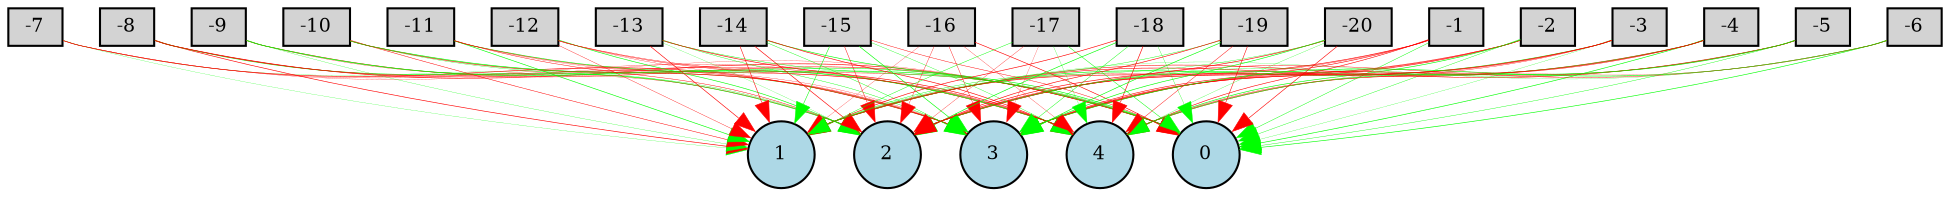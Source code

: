 digraph {
	node [fontsize=9 height=0.2 shape=circle width=0.2]
	-1 [fillcolor=lightgray shape=box style=filled]
	-2 [fillcolor=lightgray shape=box style=filled]
	-3 [fillcolor=lightgray shape=box style=filled]
	-4 [fillcolor=lightgray shape=box style=filled]
	-5 [fillcolor=lightgray shape=box style=filled]
	-6 [fillcolor=lightgray shape=box style=filled]
	-7 [fillcolor=lightgray shape=box style=filled]
	-8 [fillcolor=lightgray shape=box style=filled]
	-9 [fillcolor=lightgray shape=box style=filled]
	-10 [fillcolor=lightgray shape=box style=filled]
	-11 [fillcolor=lightgray shape=box style=filled]
	-12 [fillcolor=lightgray shape=box style=filled]
	-13 [fillcolor=lightgray shape=box style=filled]
	-14 [fillcolor=lightgray shape=box style=filled]
	-15 [fillcolor=lightgray shape=box style=filled]
	-16 [fillcolor=lightgray shape=box style=filled]
	-17 [fillcolor=lightgray shape=box style=filled]
	-18 [fillcolor=lightgray shape=box style=filled]
	-19 [fillcolor=lightgray shape=box style=filled]
	-20 [fillcolor=lightgray shape=box style=filled]
	0 [fillcolor=lightblue style=filled]
	1 [fillcolor=lightblue style=filled]
	2 [fillcolor=lightblue style=filled]
	3 [fillcolor=lightblue style=filled]
	4 [fillcolor=lightblue style=filled]
	-1 -> 0 [color=green penwidth=0.21534304486067857 style=solid]
	-1 -> 1 [color=red penwidth=0.30000000000000004 style=solid]
	-1 -> 2 [color=red penwidth=0.16654676548132058 style=solid]
	-1 -> 3 [color=red penwidth=0.27801153422223435 style=solid]
	-1 -> 4 [color=red penwidth=0.2817075215563508 style=solid]
	-2 -> 0 [color=green penwidth=0.18527007360086584 style=solid]
	-2 -> 1 [color=red penwidth=0.14634082511869384 style=solid]
	-2 -> 2 [color=red penwidth=0.2986694221292059 style=solid]
	-2 -> 3 [color=red penwidth=0.30000000000000004 style=solid]
	-2 -> 4 [color=green penwidth=0.299237070033852 style=solid]
	-3 -> 0 [color=green penwidth=0.1149786082926341 style=solid]
	-3 -> 1 [color=green penwidth=0.30000000000000004 style=solid]
	-3 -> 2 [color=red penwidth=0.29727462981756886 style=solid]
	-3 -> 3 [color=red penwidth=0.2706748088946682 style=solid]
	-3 -> 4 [color=red penwidth=0.17438995053086315 style=solid]
	-4 -> 0 [color=green penwidth=0.30000000000000004 style=solid]
	-4 -> 1 [color=red penwidth=0.26900586570302043 style=solid]
	-4 -> 2 [color=green penwidth=0.27952585368211824 style=solid]
	-4 -> 3 [color=red penwidth=0.2595550639302174 style=solid]
	-4 -> 4 [color=red penwidth=0.22020126482272195 style=solid]
	-5 -> 0 [color=green penwidth=0.18773844031714948 style=solid]
	-5 -> 1 [color=red penwidth=0.2506995585080592 style=solid]
	-5 -> 2 [color=green penwidth=0.14742561853380914 style=solid]
	-5 -> 3 [color=red penwidth=0.29769000463652057 style=solid]
	-5 -> 4 [color=green penwidth=0.30000000000000004 style=solid]
	-6 -> 0 [color=green penwidth=0.2929639879501962 style=solid]
	-6 -> 1 [color=green penwidth=0.10145991323279342 style=solid]
	-6 -> 2 [color=red penwidth=0.19859731392945332 style=solid]
	-6 -> 3 [color=green penwidth=0.2971546471559404 style=solid]
	-6 -> 4 [color=red penwidth=0.1014140136265407 style=solid]
	-7 -> 0 [color=red penwidth=0.11130088308072107 style=solid]
	-7 -> 1 [color=green penwidth=0.10446181352175342 style=solid]
	-7 -> 2 [color=green penwidth=0.10501298483027982 style=solid]
	-7 -> 3 [color=red penwidth=0.29476340802103784 style=solid]
	-7 -> 4 [color=red penwidth=0.1402089524719995 style=solid]
	-8 -> 0 [color=red penwidth=0.30000000000000004 style=solid]
	-8 -> 1 [color=red penwidth=0.30000000000000004 style=solid]
	-8 -> 2 [color=green penwidth=0.29616355121962235 style=solid]
	-8 -> 3 [color=red penwidth=0.2130661605203314 style=solid]
	-8 -> 4 [color=red penwidth=0.19155704029440884 style=solid]
	-9 -> 0 [color=red penwidth=0.24647951349246214 style=solid]
	-9 -> 1 [color=green penwidth=0.12481073590535774 style=solid]
	-9 -> 2 [color=red penwidth=0.14114789984212717 style=solid]
	-9 -> 3 [color=green penwidth=0.14254666082349132 style=solid]
	-9 -> 4 [color=green penwidth=0.30000000000000004 style=solid]
	-10 -> 0 [color=green penwidth=0.2311222299058321 style=solid]
	-10 -> 1 [color=red penwidth=0.23370116710379 style=solid]
	-10 -> 2 [color=green penwidth=0.14689636415110943 style=solid]
	-10 -> 3 [color=red penwidth=0.29847274026315584 style=solid]
	-10 -> 4 [color=green penwidth=0.1889717798719151 style=solid]
	-11 -> 0 [color=green penwidth=0.30000000000000004 style=solid]
	-11 -> 1 [color=green penwidth=0.29835129928370463 style=solid]
	-11 -> 2 [color=red penwidth=0.21430312957473935 style=solid]
	-11 -> 3 [color=red penwidth=0.10876469574203784 style=solid]
	-11 -> 4 [color=red penwidth=0.19399983310875785 style=solid]
	-12 -> 0 [color=red penwidth=0.1839220199263284 style=solid]
	-12 -> 1 [color=red penwidth=0.1724030522136475 style=solid]
	-12 -> 2 [color=green penwidth=0.2906763871377201 style=solid]
	-12 -> 3 [color=red penwidth=0.1285115081528672 style=solid]
	-12 -> 4 [color=red penwidth=0.19814522678416024 style=solid]
	-13 -> 0 [color=green penwidth=0.20446487084564902 style=solid]
	-13 -> 1 [color=red penwidth=0.2992398925333104 style=solid]
	-13 -> 2 [color=green penwidth=0.10496263006040038 style=solid]
	-13 -> 3 [color=green penwidth=0.1899776550703825 style=solid]
	-13 -> 4 [color=red penwidth=0.2998560379280223 style=solid]
	-14 -> 0 [color=green penwidth=0.29308314281471104 style=solid]
	-14 -> 1 [color=red penwidth=0.25601855525203077 style=solid]
	-14 -> 2 [color=red penwidth=0.2993908300515222 style=solid]
	-14 -> 3 [color=green penwidth=0.19541512644348838 style=solid]
	-14 -> 4 [color=red penwidth=0.30000000000000004 style=solid]
	-15 -> 0 [color=red penwidth=0.20984505075535753 style=solid]
	-15 -> 1 [color=green penwidth=0.24939538603939268 style=solid]
	-15 -> 2 [color=red penwidth=0.21478922928008332 style=solid]
	-15 -> 3 [color=green penwidth=0.2993615739041177 style=solid]
	-15 -> 4 [color=green penwidth=0.16706997850277205 style=solid]
	-16 -> 0 [color=red penwidth=0.295269120039951 style=solid]
	-16 -> 1 [color=red penwidth=0.11716719880673754 style=solid]
	-16 -> 2 [color=red penwidth=0.17086954708386226 style=solid]
	-16 -> 3 [color=red penwidth=0.18981972702527097 style=solid]
	-16 -> 4 [color=red penwidth=0.13145172557218493 style=solid]
	-17 -> 0 [color=green penwidth=0.23162734214895733 style=solid]
	-17 -> 1 [color=green penwidth=0.2106923104272359 style=solid]
	-17 -> 2 [color=red penwidth=0.14730390722941744 style=solid]
	-17 -> 3 [color=red penwidth=0.1093838716959628 style=solid]
	-17 -> 4 [color=green penwidth=0.12335361244401177 style=solid]
	-18 -> 0 [color=green penwidth=0.14922521932353844 style=solid]
	-18 -> 1 [color=red penwidth=0.30000000000000004 style=solid]
	-18 -> 2 [color=green penwidth=0.2997935584933884 style=solid]
	-18 -> 3 [color=green penwidth=0.20782764396381354 style=solid]
	-18 -> 4 [color=red penwidth=0.30000000000000004 style=solid]
	-19 -> 0 [color=red penwidth=0.25925962082983284 style=solid]
	-19 -> 1 [color=green penwidth=0.18976829909316822 style=solid]
	-19 -> 2 [color=red penwidth=0.2933302576570139 style=solid]
	-19 -> 3 [color=green penwidth=0.29790772831698187 style=solid]
	-19 -> 4 [color=red penwidth=0.20771462573829624 style=solid]
	-20 -> 0 [color=red penwidth=0.28469287538596494 style=solid]
	-20 -> 1 [color=green penwidth=0.16012244628620348 style=solid]
	-20 -> 2 [color=red penwidth=0.29605723681444396 style=solid]
	-20 -> 3 [color=green penwidth=0.29931684943950376 style=solid]
	-20 -> 4 [color=green penwidth=0.12785848302046315 style=solid]
}
